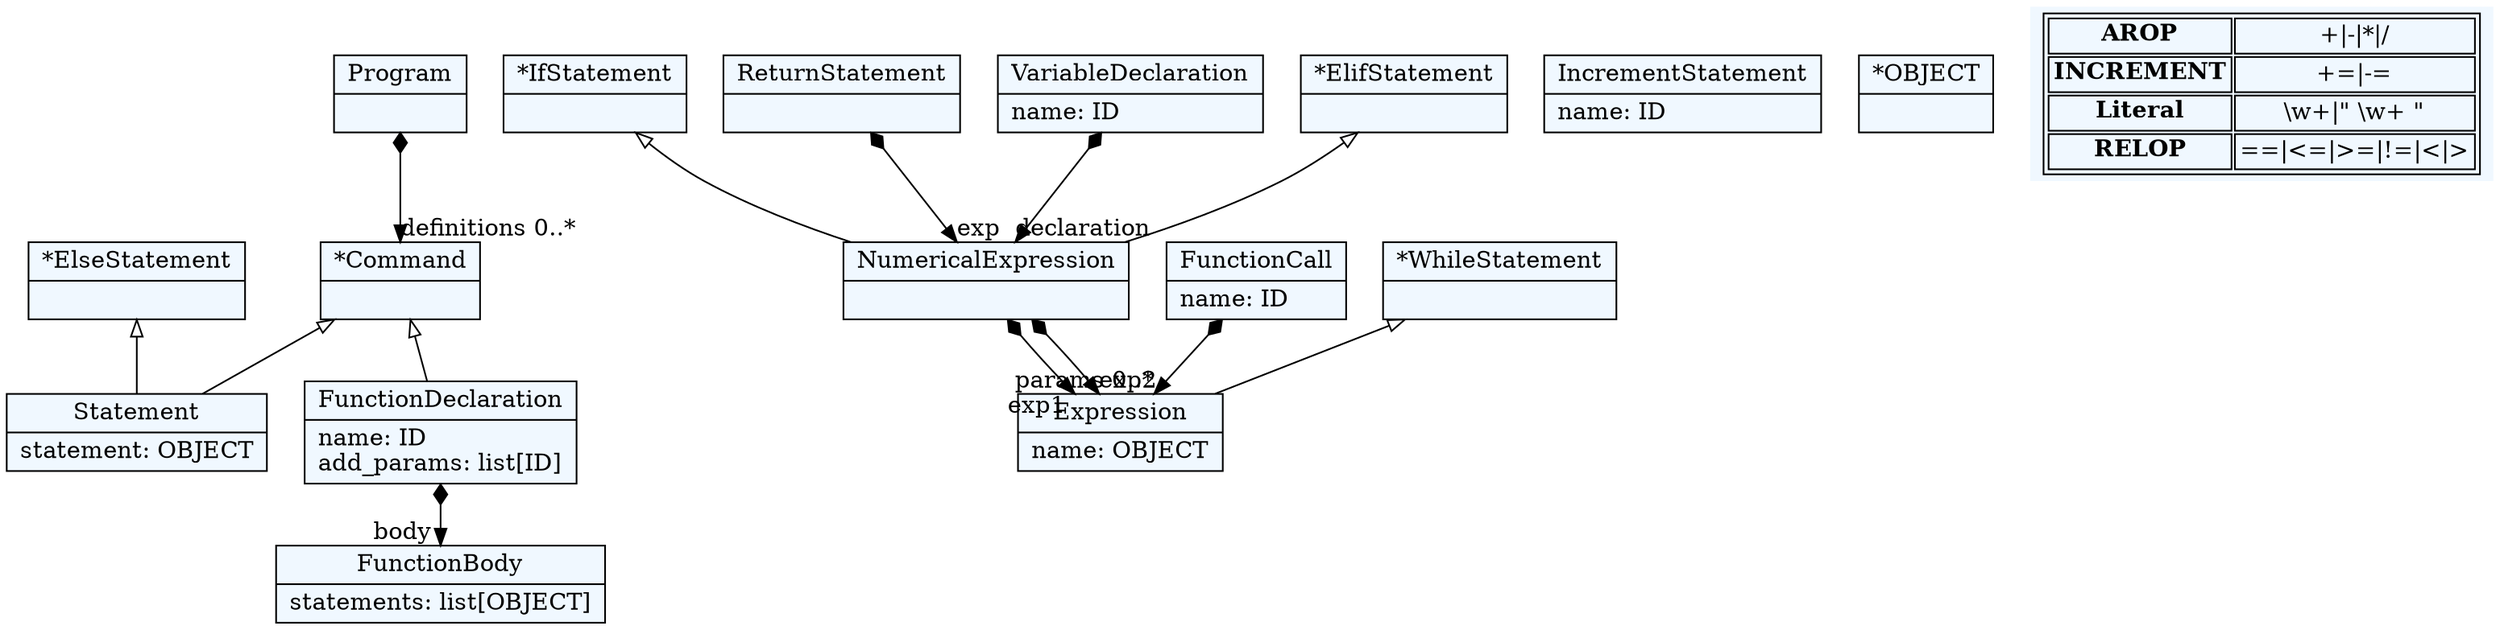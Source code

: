 
    digraph textX {
    fontname = "Bitstream Vera Sans"
    fontsize = 8
    node[
        shape=record,
        style=filled,
        fillcolor=aliceblue
    ]
    nodesep = 0.3
    edge[dir=black,arrowtail=empty]


2218763956520[ label="{Program|}"]

2218766000696[ label="{*IfStatement|}"]

2218763971624[ label="{ReturnStatement|}"]

2218766012968[ label="{Statement|statement: OBJECT\l}"]

2218763976344[ label="{VariableDeclaration|name: ID\l}"]

2218766009192[ label="{*ElseStatement|}"]

2218766016744[ label="{FunctionCall|name: ID\l}"]

2218766015800[ label="{*ElifStatement|}"]

2218763967848[ label="{FunctionBody|statements: list[OBJECT]\l}"]

2218766007304[ label="{Expression|name: OBJECT\l}"]

2218763958408[ label="{*Command|}"]

2218765997864[ label="{NumericalExpression|}"]

2218763966904[ label="{FunctionDeclaration|name: ID\ladd_params: list[ID]\l}"]

2218765992200[ label="{*WhileStatement|}"]

2218766024296[ label="{IncrementStatement|name: ID\l}"]



2218763956520 -> 2218763958408[arrowtail=diamond, dir=both, headlabel="definitions 0..*"]
2218766000696 -> 2218765997864 [dir=back]
2218763971624 -> 2218765997864[arrowtail=diamond, dir=both, headlabel="exp "]
2218763961240[ label="{*OBJECT|}"]

2218763976344 -> 2218765997864[arrowtail=diamond, dir=both, headlabel="declaration "]
2218766009192 -> 2218766012968 [dir=back]
2218766016744 -> 2218766007304[arrowtail=diamond, dir=both, headlabel="params 0..*"]
2218766015800 -> 2218765997864 [dir=back]
2218763961240[ label="{*OBJECT|}"]

2218763961240[ label="{*OBJECT|}"]

2218763958408 -> 2218763966904 [dir=back]
2218763958408 -> 2218766012968 [dir=back]
2218765997864 -> 2218766007304[arrowtail=diamond, dir=both, headlabel="exp1 "]
2218765997864 -> 2218766007304[arrowtail=diamond, dir=both, headlabel="exp2 "]
2218763966904 -> 2218763967848[arrowtail=diamond, dir=both, headlabel="body "]
2218765992200 -> 2218766007304 [dir=back]
match_rules [ shape=plaintext, label=< <table>
	<tr>
		<td><b>AROP</b></td><td>+|-|*|/</td>
	</tr>
	<tr>
		<td><b>INCREMENT</b></td><td>+=|-=</td>
	</tr>
	<tr>
		<td><b>Literal</b></td><td>\w+|&quot; \w+ &quot;</td>
	</tr>
	<tr>
		<td><b>RELOP</b></td><td>==|&lt;=|&gt;=|!=|&lt;|&gt;</td>
	</tr>
</table> >]


}
